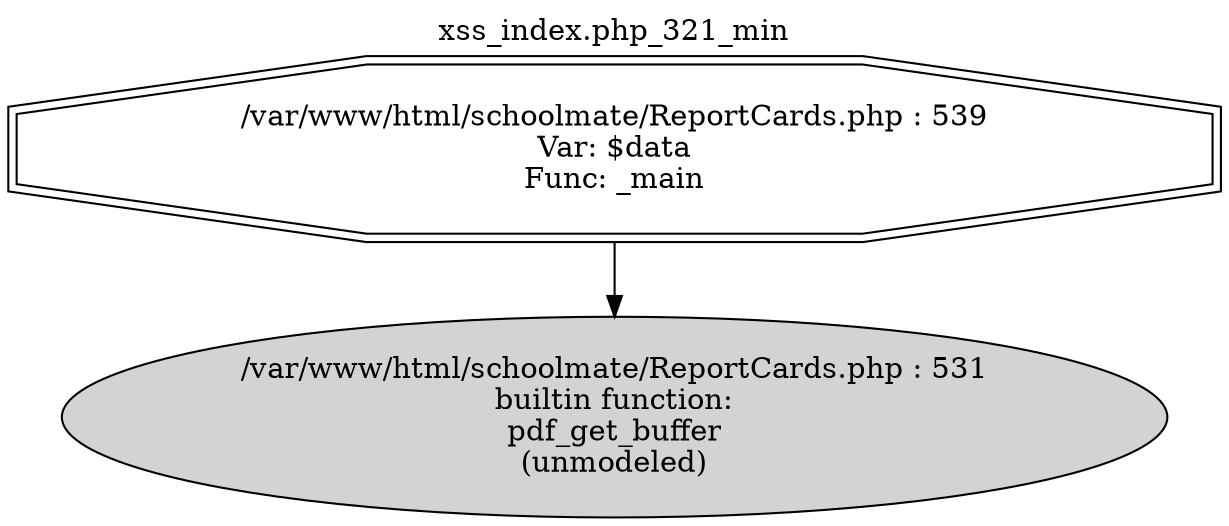 digraph cfg {
  label="xss_index.php_321_min";
  labelloc=t;
  n1 [shape=doubleoctagon, label="/var/www/html/schoolmate/ReportCards.php : 539\nVar: $data\nFunc: _main\n"];
  n2 [shape=ellipse, label="/var/www/html/schoolmate/ReportCards.php : 531\nbuiltin function:\npdf_get_buffer\n(unmodeled)\n",style=filled];
  n1 -> n2;
}
